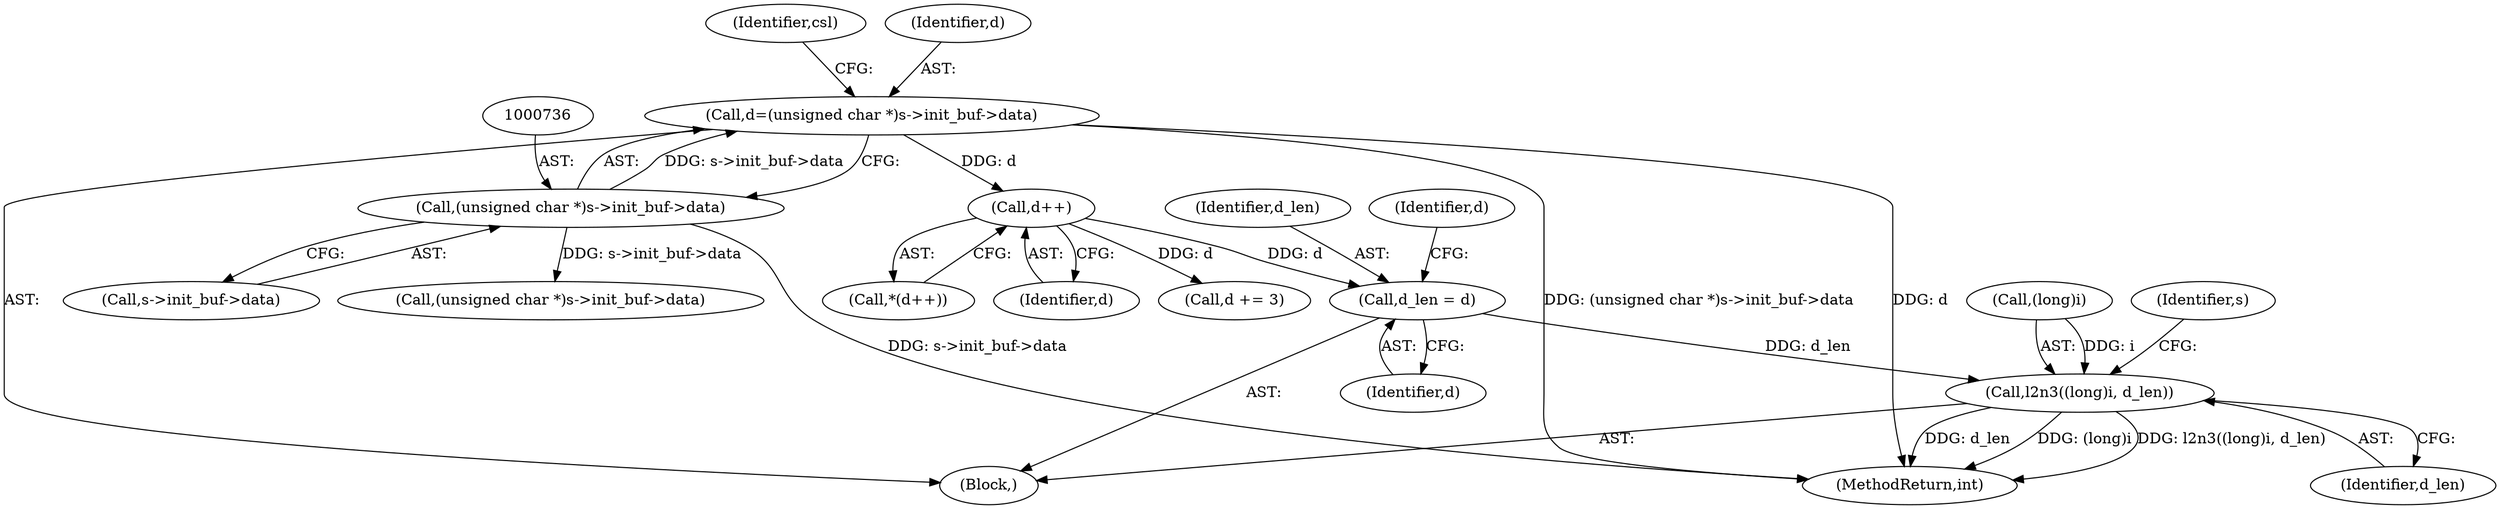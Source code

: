 digraph "0_openssl_b82924741b4bd590da890619be671f4635e46c2b@pointer" {
"1000764" [label="(Call,d_len = d)"];
"1000761" [label="(Call,d++)"];
"1000733" [label="(Call,d=(unsigned char *)s->init_buf->data)"];
"1000735" [label="(Call,(unsigned char *)s->init_buf->data)"];
"1000890" [label="(Call,l2n3((long)i, d_len))"];
"1000894" [label="(Identifier,d_len)"];
"1000760" [label="(Call,*(d++))"];
"1000767" [label="(Call,d += 3)"];
"1000882" [label="(Call,(unsigned char *)s->init_buf->data)"];
"1000613" [label="(Block,)"];
"1000737" [label="(Call,s->init_buf->data)"];
"1000891" [label="(Call,(long)i)"];
"1000733" [label="(Call,d=(unsigned char *)s->init_buf->data)"];
"1000745" [label="(Identifier,csl)"];
"1000899" [label="(Identifier,s)"];
"1000764" [label="(Call,d_len = d)"];
"1000734" [label="(Identifier,d)"];
"1001102" [label="(MethodReturn,int)"];
"1000768" [label="(Identifier,d)"];
"1000766" [label="(Identifier,d)"];
"1000890" [label="(Call,l2n3((long)i, d_len))"];
"1000735" [label="(Call,(unsigned char *)s->init_buf->data)"];
"1000761" [label="(Call,d++)"];
"1000765" [label="(Identifier,d_len)"];
"1000762" [label="(Identifier,d)"];
"1000764" -> "1000613"  [label="AST: "];
"1000764" -> "1000766"  [label="CFG: "];
"1000765" -> "1000764"  [label="AST: "];
"1000766" -> "1000764"  [label="AST: "];
"1000768" -> "1000764"  [label="CFG: "];
"1000761" -> "1000764"  [label="DDG: d"];
"1000764" -> "1000890"  [label="DDG: d_len"];
"1000761" -> "1000760"  [label="AST: "];
"1000761" -> "1000762"  [label="CFG: "];
"1000762" -> "1000761"  [label="AST: "];
"1000760" -> "1000761"  [label="CFG: "];
"1000733" -> "1000761"  [label="DDG: d"];
"1000761" -> "1000767"  [label="DDG: d"];
"1000733" -> "1000613"  [label="AST: "];
"1000733" -> "1000735"  [label="CFG: "];
"1000734" -> "1000733"  [label="AST: "];
"1000735" -> "1000733"  [label="AST: "];
"1000745" -> "1000733"  [label="CFG: "];
"1000733" -> "1001102"  [label="DDG: (unsigned char *)s->init_buf->data"];
"1000733" -> "1001102"  [label="DDG: d"];
"1000735" -> "1000733"  [label="DDG: s->init_buf->data"];
"1000735" -> "1000737"  [label="CFG: "];
"1000736" -> "1000735"  [label="AST: "];
"1000737" -> "1000735"  [label="AST: "];
"1000735" -> "1001102"  [label="DDG: s->init_buf->data"];
"1000735" -> "1000882"  [label="DDG: s->init_buf->data"];
"1000890" -> "1000613"  [label="AST: "];
"1000890" -> "1000894"  [label="CFG: "];
"1000891" -> "1000890"  [label="AST: "];
"1000894" -> "1000890"  [label="AST: "];
"1000899" -> "1000890"  [label="CFG: "];
"1000890" -> "1001102"  [label="DDG: (long)i"];
"1000890" -> "1001102"  [label="DDG: l2n3((long)i, d_len)"];
"1000890" -> "1001102"  [label="DDG: d_len"];
"1000891" -> "1000890"  [label="DDG: i"];
}
